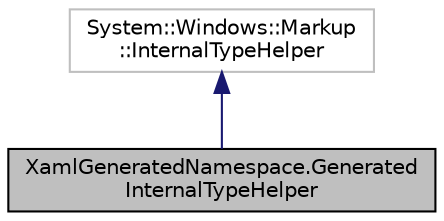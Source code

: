 digraph "XamlGeneratedNamespace.GeneratedInternalTypeHelper"
{
  edge [fontname="Helvetica",fontsize="10",labelfontname="Helvetica",labelfontsize="10"];
  node [fontname="Helvetica",fontsize="10",shape=record];
  Node1 [label="XamlGeneratedNamespace.Generated\lInternalTypeHelper",height=0.2,width=0.4,color="black", fillcolor="grey75", style="filled", fontcolor="black"];
  Node2 -> Node1 [dir="back",color="midnightblue",fontsize="10",style="solid",fontname="Helvetica"];
  Node2 [label="System::Windows::Markup\l::InternalTypeHelper",height=0.2,width=0.4,color="grey75", fillcolor="white", style="filled"];
}

